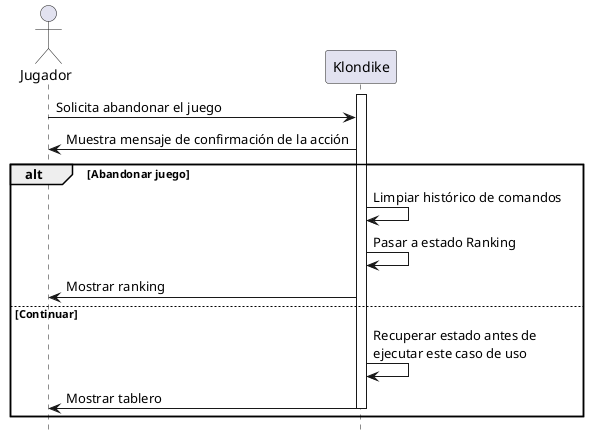 @startuml

hide footbox

actor Jugador
participant Klondike

activate Klondike
Jugador -> Klondike : Solicita abandonar el juego
Klondike -> Jugador : Muestra mensaje de confirmación de la acción

alt Abandonar juego
    Klondike -> Klondike : Limpiar histórico de comandos
    Klondike -> Klondike : Pasar a estado Ranking
    Klondike -> Jugador : Mostrar ranking
else Continuar
    Klondike -> Klondike : Recuperar estado antes de\nejecutar este caso de uso
    Klondike -> Jugador : Mostrar tablero
    deactivate Klondike
end

@enduml
